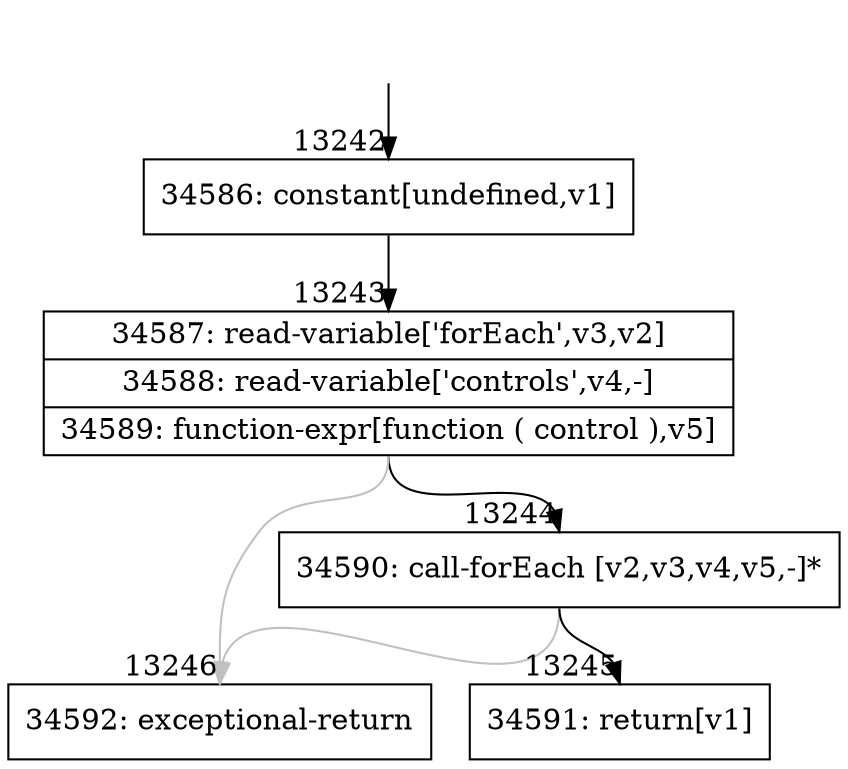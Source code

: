 digraph {
rankdir="TD"
BB_entry1026[shape=none,label=""];
BB_entry1026 -> BB13242 [tailport=s, headport=n, headlabel="    13242"]
BB13242 [shape=record label="{34586: constant[undefined,v1]}" ] 
BB13242 -> BB13243 [tailport=s, headport=n, headlabel="      13243"]
BB13243 [shape=record label="{34587: read-variable['forEach',v3,v2]|34588: read-variable['controls',v4,-]|34589: function-expr[function ( control ),v5]}" ] 
BB13243 -> BB13244 [tailport=s, headport=n, headlabel="      13244"]
BB13243 -> BB13246 [tailport=s, headport=n, color=gray, headlabel="      13246"]
BB13244 [shape=record label="{34590: call-forEach [v2,v3,v4,v5,-]*}" ] 
BB13244 -> BB13245 [tailport=s, headport=n, headlabel="      13245"]
BB13244 -> BB13246 [tailport=s, headport=n, color=gray]
BB13245 [shape=record label="{34591: return[v1]}" ] 
BB13246 [shape=record label="{34592: exceptional-return}" ] 
//#$~ 19967
}
